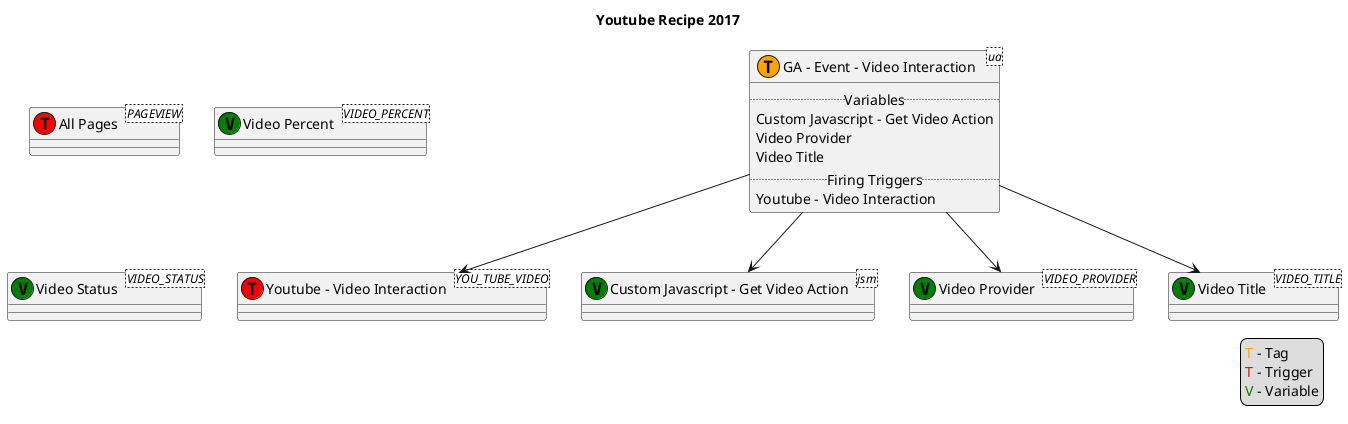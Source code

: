 @startuml
title Youtube Recipe 2017
legend right
<color:orange>T</color> - Tag
<color:red>T</color> - Trigger
<color:green>V</color> - Variable
end legend
class "GA - Event - Video Interaction" as 01<ua> << (T, orange) >> {
    .. Variables ..
    Custom Javascript - Get Video Action
    Video Provider
    Video Title
    .. Firing Triggers ..
    Youtube - Video Interaction
}
class "Youtube - Video Interaction" as 15<YOU_TUBE_VIDEO> << (T, red) >>
class "All Pages" as 2147479553<PAGEVIEW> << (T, red) >>
class "Custom Javascript - Get Video Action" as 25<jsm> << (V, green) >>
class "Video Provider"<VIDEO_PROVIDER> << (V, green) >>
class "Video Title"<VIDEO_TITLE> << (V, green) >>
class "Video Percent"<VIDEO_PERCENT> << (V, green) >>
class "Video Status"<VIDEO_STATUS> << (V, green) >>
01 --> 15
01 --> 25
01 --> "Video Provider"
01 --> "Video Title"
@enduml